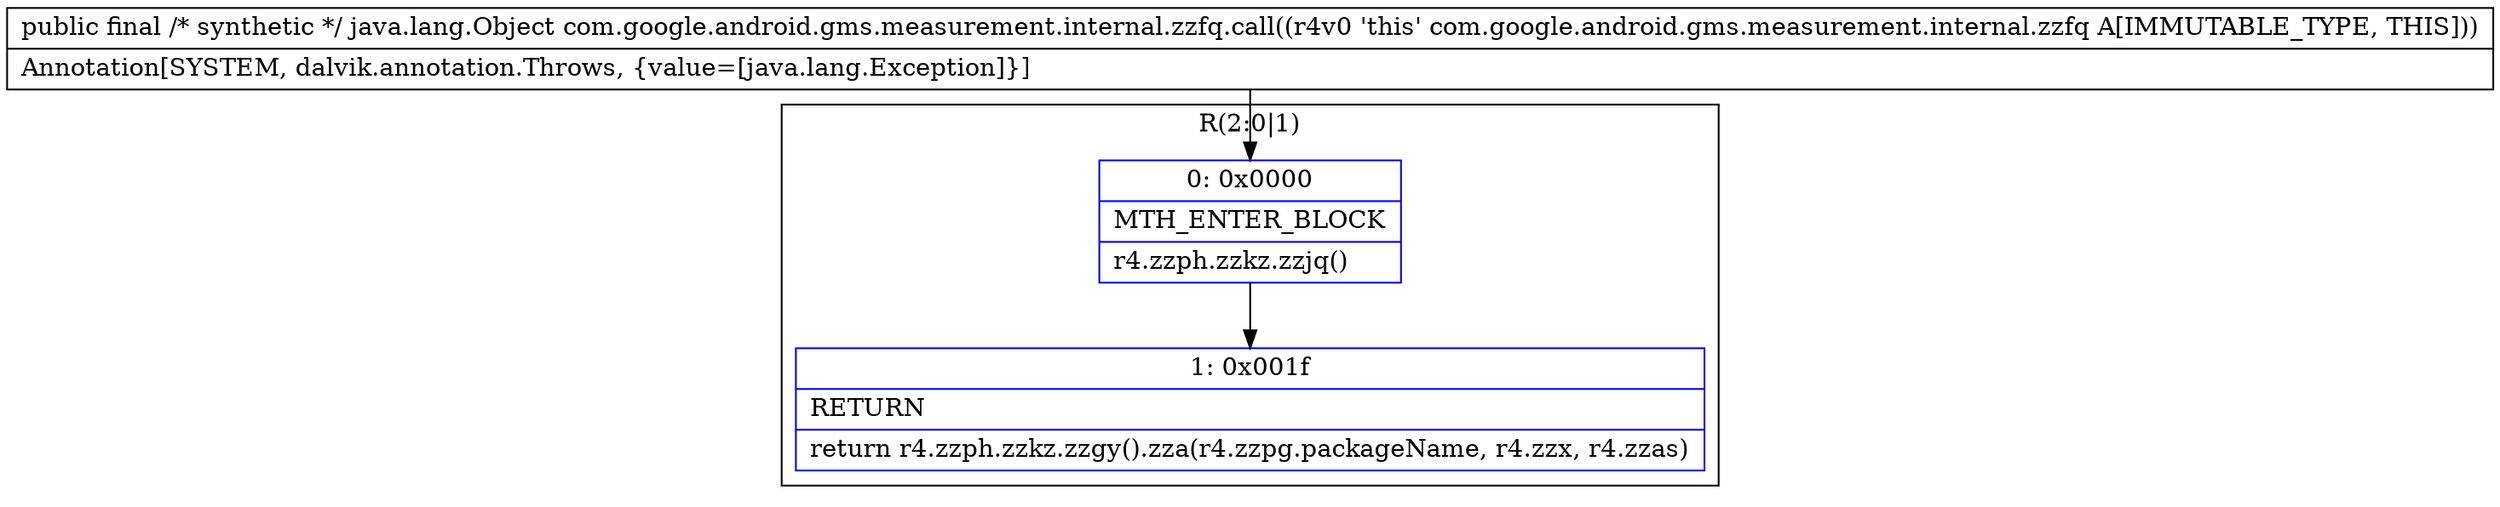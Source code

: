 digraph "CFG forcom.google.android.gms.measurement.internal.zzfq.call()Ljava\/lang\/Object;" {
subgraph cluster_Region_551363710 {
label = "R(2:0|1)";
node [shape=record,color=blue];
Node_0 [shape=record,label="{0\:\ 0x0000|MTH_ENTER_BLOCK\l|r4.zzph.zzkz.zzjq()\l}"];
Node_1 [shape=record,label="{1\:\ 0x001f|RETURN\l|return r4.zzph.zzkz.zzgy().zza(r4.zzpg.packageName, r4.zzx, r4.zzas)\l}"];
}
MethodNode[shape=record,label="{public final \/* synthetic *\/ java.lang.Object com.google.android.gms.measurement.internal.zzfq.call((r4v0 'this' com.google.android.gms.measurement.internal.zzfq A[IMMUTABLE_TYPE, THIS]))  | Annotation[SYSTEM, dalvik.annotation.Throws, \{value=[java.lang.Exception]\}]\l}"];
MethodNode -> Node_0;
Node_0 -> Node_1;
}

